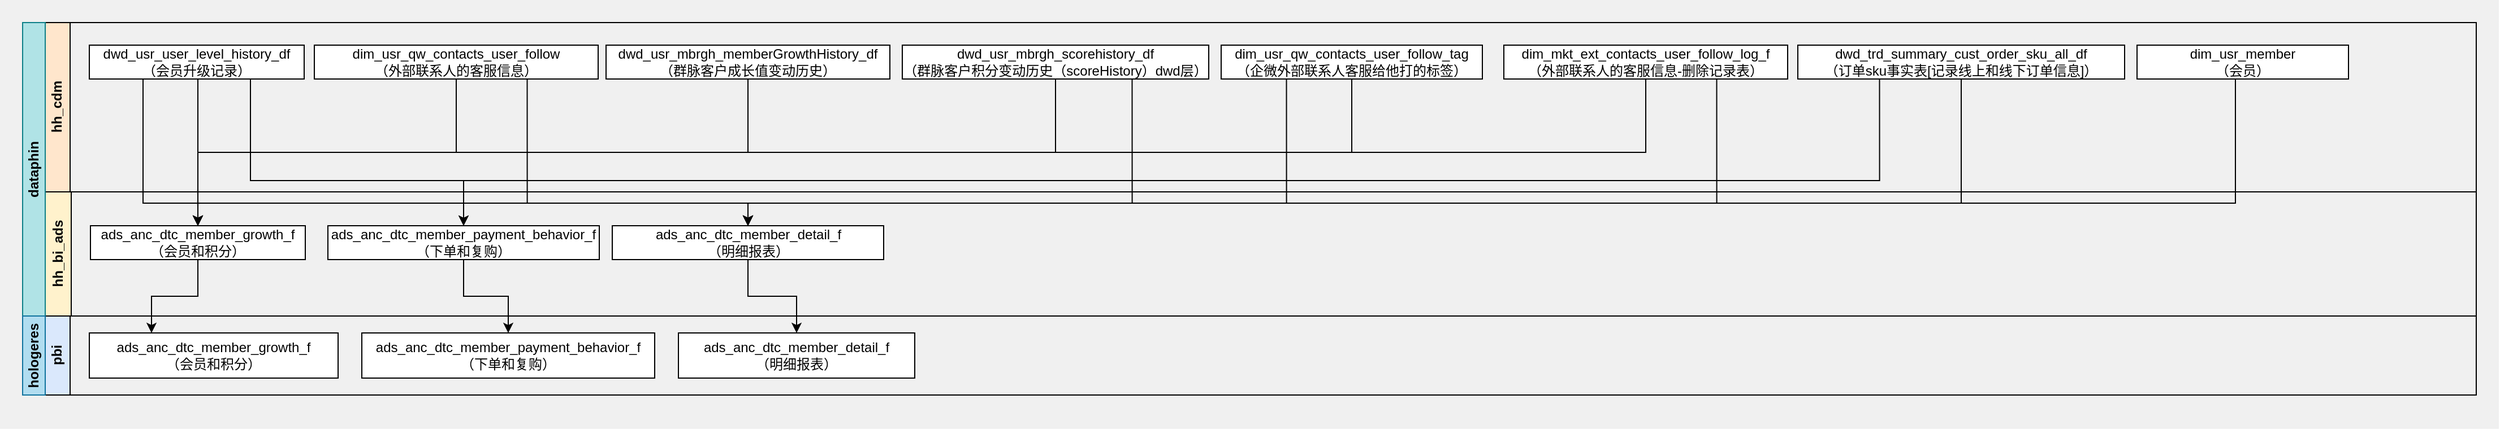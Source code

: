<mxfile version="22.0.8" type="github">
  <diagram name="第 1 页" id="yU0wSqt5xm0Bpv5rsKml">
    <mxGraphModel dx="936" dy="474" grid="1" gridSize="10" guides="1" tooltips="1" connect="1" arrows="1" fold="1" page="1" pageScale="1" pageWidth="827" pageHeight="1169" math="0" shadow="0">
      <root>
        <mxCell id="0" />
        <mxCell id="1" parent="0" />
        <mxCell id="8uCemIRlxo18nO2lsWTb-1" value="" style="rounded=0;whiteSpace=wrap;html=1;fillColor=#F0F0F0;strokeColor=none;" vertex="1" parent="1">
          <mxGeometry x="40" y="40" width="2210" height="380" as="geometry" />
        </mxCell>
        <mxCell id="8uCemIRlxo18nO2lsWTb-2" value="hh_cdm" style="swimlane;horizontal=0;whiteSpace=wrap;html=1;startSize=23;collapsible=0;fillColor=#ffe6cc;strokeColor=default;" vertex="1" parent="1">
          <mxGeometry x="79" y="60" width="2151" height="150" as="geometry" />
        </mxCell>
        <mxCell id="8uCemIRlxo18nO2lsWTb-3" value="dwd_usr_user_level_history_df&lt;br&gt;（会员升级记录）" style="rounded=0;whiteSpace=wrap;html=1;" vertex="1" parent="8uCemIRlxo18nO2lsWTb-2">
          <mxGeometry x="40" y="20" width="190" height="30" as="geometry" />
        </mxCell>
        <mxCell id="8uCemIRlxo18nO2lsWTb-4" value="dim_usr_qw_contacts_user_follow&lt;br&gt;（外部联系人的客服信息）" style="rounded=0;whiteSpace=wrap;html=1;" vertex="1" parent="8uCemIRlxo18nO2lsWTb-2">
          <mxGeometry x="239" y="20" width="251" height="30" as="geometry" />
        </mxCell>
        <mxCell id="8uCemIRlxo18nO2lsWTb-5" value="dwd_usr_mbrgh_scorehistory_df&lt;br&gt;（群脉客户积分变动历史（scoreHistory）dwd层）" style="rounded=0;whiteSpace=wrap;html=1;" vertex="1" parent="8uCemIRlxo18nO2lsWTb-2">
          <mxGeometry x="759" y="20" width="271" height="30" as="geometry" />
        </mxCell>
        <mxCell id="8uCemIRlxo18nO2lsWTb-6" value="dim_mkt_ext_contacts_user_follow_log_f&lt;br&gt;（外部联系人的客服信息-删除记录表）" style="rounded=0;whiteSpace=wrap;html=1;" vertex="1" parent="8uCemIRlxo18nO2lsWTb-2">
          <mxGeometry x="1291" y="20" width="251" height="30" as="geometry" />
        </mxCell>
        <mxCell id="8uCemIRlxo18nO2lsWTb-7" value="dwd_trd_summary_cust_order_sku_all_df&lt;br&gt;（订单sku事实表[记录线上和线下订单信息]）" style="rounded=0;whiteSpace=wrap;html=1;" vertex="1" parent="8uCemIRlxo18nO2lsWTb-2">
          <mxGeometry x="1551" y="20" width="289" height="30" as="geometry" />
        </mxCell>
        <mxCell id="8uCemIRlxo18nO2lsWTb-48" value="dim_usr_member&lt;br&gt;（会员）" style="rounded=0;whiteSpace=wrap;html=1;" vertex="1" parent="8uCemIRlxo18nO2lsWTb-2">
          <mxGeometry x="1851" y="20" width="187" height="30" as="geometry" />
        </mxCell>
        <mxCell id="8uCemIRlxo18nO2lsWTb-9" value="hh_bi_ads" style="swimlane;horizontal=0;whiteSpace=wrap;html=1;startSize=23;collapsible=0;fillColor=#fff2cc;strokeColor=default;" vertex="1" parent="1">
          <mxGeometry x="80" y="210" width="2150" height="110" as="geometry" />
        </mxCell>
        <mxCell id="8uCemIRlxo18nO2lsWTb-10" value="ads_anc_dtc_member_growth_f&lt;br&gt;（会员和积分）" style="rounded=0;whiteSpace=wrap;html=1;" vertex="1" parent="8uCemIRlxo18nO2lsWTb-9">
          <mxGeometry x="40" y="30" width="190" height="30" as="geometry" />
        </mxCell>
        <mxCell id="8uCemIRlxo18nO2lsWTb-11" value="pbi" style="swimlane;horizontal=0;whiteSpace=wrap;html=1;startSize=23;collapsible=0;fillColor=#dae8fc;strokeColor=default;" vertex="1" parent="1">
          <mxGeometry x="79" y="320" width="2151" height="70" as="geometry" />
        </mxCell>
        <mxCell id="8uCemIRlxo18nO2lsWTb-12" value="ads_anc_dtc_member_growth_f&lt;br style=&quot;border-color: var(--border-color);&quot;&gt;（会员和积分）" style="rounded=0;whiteSpace=wrap;html=1;" vertex="1" parent="8uCemIRlxo18nO2lsWTb-11">
          <mxGeometry x="40" y="15" width="220" height="40" as="geometry" />
        </mxCell>
        <mxCell id="8uCemIRlxo18nO2lsWTb-13" value="ads_anc_dtc_member_payment_behavior_f&lt;br style=&quot;border-color: var(--border-color);&quot;&gt;（下单和复购）" style="rounded=0;whiteSpace=wrap;html=1;" vertex="1" parent="8uCemIRlxo18nO2lsWTb-11">
          <mxGeometry x="281" y="15" width="259" height="40" as="geometry" />
        </mxCell>
        <mxCell id="8uCemIRlxo18nO2lsWTb-14" value="ads_anc_dtc_member_detail_f&lt;br style=&quot;border-color: var(--border-color);&quot;&gt;（明细报表）" style="rounded=0;whiteSpace=wrap;html=1;" vertex="1" parent="8uCemIRlxo18nO2lsWTb-11">
          <mxGeometry x="561" y="15" width="209" height="40" as="geometry" />
        </mxCell>
        <mxCell id="8uCemIRlxo18nO2lsWTb-15" value="dataphin" style="rounded=0;whiteSpace=wrap;html=1;horizontal=0;fontStyle=1;fillColor=#b0e3e6;strokeColor=#0e8088;" vertex="1" parent="1">
          <mxGeometry x="60" y="60" width="20" height="260" as="geometry" />
        </mxCell>
        <mxCell id="8uCemIRlxo18nO2lsWTb-41" style="edgeStyle=orthogonalEdgeStyle;rounded=0;orthogonalLoop=1;jettySize=auto;html=1;exitX=0.5;exitY=1;exitDx=0;exitDy=0;entryX=0.5;entryY=0;entryDx=0;entryDy=0;" edge="1" parent="1" source="8uCemIRlxo18nO2lsWTb-18" target="8uCemIRlxo18nO2lsWTb-10">
          <mxGeometry relative="1" as="geometry" />
        </mxCell>
        <mxCell id="8uCemIRlxo18nO2lsWTb-18" value="dwd_usr_mbrgh_memberGrowthHistory_df&lt;br&gt;（群脉客户成长值变动历史）" style="rounded=0;whiteSpace=wrap;html=1;" vertex="1" parent="1">
          <mxGeometry x="576" y="80" width="251" height="30" as="geometry" />
        </mxCell>
        <mxCell id="8uCemIRlxo18nO2lsWTb-43" style="edgeStyle=orthogonalEdgeStyle;rounded=0;orthogonalLoop=1;jettySize=auto;html=1;exitX=0.5;exitY=1;exitDx=0;exitDy=0;entryX=0.5;entryY=0;entryDx=0;entryDy=0;" edge="1" parent="1" source="8uCemIRlxo18nO2lsWTb-22" target="8uCemIRlxo18nO2lsWTb-10">
          <mxGeometry relative="1" as="geometry" />
        </mxCell>
        <mxCell id="8uCemIRlxo18nO2lsWTb-50" style="edgeStyle=orthogonalEdgeStyle;rounded=0;orthogonalLoop=1;jettySize=auto;html=1;exitX=0.25;exitY=1;exitDx=0;exitDy=0;entryX=0.5;entryY=0;entryDx=0;entryDy=0;" edge="1" parent="1" source="8uCemIRlxo18nO2lsWTb-22" target="8uCemIRlxo18nO2lsWTb-30">
          <mxGeometry relative="1" as="geometry">
            <Array as="points">
              <mxPoint x="1178" y="220" />
              <mxPoint x="702" y="220" />
            </Array>
          </mxGeometry>
        </mxCell>
        <mxCell id="8uCemIRlxo18nO2lsWTb-22" value="dim_usr_qw_contacts_user_follow_tag&lt;br&gt;（企微外部联系人客服给他打的标签）" style="rounded=0;whiteSpace=wrap;html=1;" vertex="1" parent="1">
          <mxGeometry x="1120" y="80" width="231" height="30" as="geometry" />
        </mxCell>
        <mxCell id="8uCemIRlxo18nO2lsWTb-26" style="edgeStyle=orthogonalEdgeStyle;rounded=0;orthogonalLoop=1;jettySize=auto;html=1;exitX=0.5;exitY=1;exitDx=0;exitDy=0;entryX=0.5;entryY=0;entryDx=0;entryDy=0;" edge="1" parent="1" source="8uCemIRlxo18nO2lsWTb-27" target="8uCemIRlxo18nO2lsWTb-13">
          <mxGeometry relative="1" as="geometry" />
        </mxCell>
        <mxCell id="8uCemIRlxo18nO2lsWTb-27" value="ads_anc_dtc_member_payment_behavior_f&lt;br&gt;（下单和复购）" style="rounded=0;whiteSpace=wrap;html=1;" vertex="1" parent="1">
          <mxGeometry x="330" y="240" width="240" height="30" as="geometry" />
        </mxCell>
        <mxCell id="8uCemIRlxo18nO2lsWTb-29" style="edgeStyle=orthogonalEdgeStyle;rounded=0;orthogonalLoop=1;jettySize=auto;html=1;exitX=0.5;exitY=1;exitDx=0;exitDy=0;entryX=0.5;entryY=0;entryDx=0;entryDy=0;" edge="1" parent="1" source="8uCemIRlxo18nO2lsWTb-30" target="8uCemIRlxo18nO2lsWTb-14">
          <mxGeometry relative="1" as="geometry" />
        </mxCell>
        <mxCell id="8uCemIRlxo18nO2lsWTb-30" value="ads_anc_dtc_member_detail_f&lt;br&gt;（明细报表）" style="rounded=0;whiteSpace=wrap;html=1;" vertex="1" parent="1">
          <mxGeometry x="581.5" y="240" width="240" height="30" as="geometry" />
        </mxCell>
        <mxCell id="8uCemIRlxo18nO2lsWTb-37" value="hologeres" style="rounded=0;whiteSpace=wrap;html=1;horizontal=0;fontStyle=1;fillColor=#b1ddf0;strokeColor=#10739e;" vertex="1" parent="1">
          <mxGeometry x="60" y="320" width="20" height="70" as="geometry" />
        </mxCell>
        <mxCell id="8uCemIRlxo18nO2lsWTb-38" style="edgeStyle=orthogonalEdgeStyle;rounded=0;orthogonalLoop=1;jettySize=auto;html=1;exitX=0.5;exitY=1;exitDx=0;exitDy=0;entryX=0.25;entryY=0;entryDx=0;entryDy=0;" edge="1" parent="1" source="8uCemIRlxo18nO2lsWTb-10" target="8uCemIRlxo18nO2lsWTb-12">
          <mxGeometry relative="1" as="geometry" />
        </mxCell>
        <mxCell id="8uCemIRlxo18nO2lsWTb-39" style="edgeStyle=orthogonalEdgeStyle;rounded=0;orthogonalLoop=1;jettySize=auto;html=1;exitX=0.5;exitY=1;exitDx=0;exitDy=0;entryX=0.5;entryY=0;entryDx=0;entryDy=0;" edge="1" parent="1" source="8uCemIRlxo18nO2lsWTb-3" target="8uCemIRlxo18nO2lsWTb-10">
          <mxGeometry relative="1" as="geometry">
            <Array as="points">
              <mxPoint x="215" y="110" />
            </Array>
          </mxGeometry>
        </mxCell>
        <mxCell id="8uCemIRlxo18nO2lsWTb-40" style="edgeStyle=orthogonalEdgeStyle;rounded=0;orthogonalLoop=1;jettySize=auto;html=1;exitX=0.5;exitY=1;exitDx=0;exitDy=0;entryX=0.5;entryY=0;entryDx=0;entryDy=0;" edge="1" parent="1" source="8uCemIRlxo18nO2lsWTb-4" target="8uCemIRlxo18nO2lsWTb-10">
          <mxGeometry relative="1" as="geometry" />
        </mxCell>
        <mxCell id="8uCemIRlxo18nO2lsWTb-42" style="edgeStyle=orthogonalEdgeStyle;rounded=0;orthogonalLoop=1;jettySize=auto;html=1;exitX=0.5;exitY=1;exitDx=0;exitDy=0;entryX=0.5;entryY=0;entryDx=0;entryDy=0;" edge="1" parent="1" source="8uCemIRlxo18nO2lsWTb-5" target="8uCemIRlxo18nO2lsWTb-10">
          <mxGeometry relative="1" as="geometry" />
        </mxCell>
        <mxCell id="8uCemIRlxo18nO2lsWTb-44" style="edgeStyle=orthogonalEdgeStyle;rounded=0;orthogonalLoop=1;jettySize=auto;html=1;exitX=0.5;exitY=1;exitDx=0;exitDy=0;entryX=0.5;entryY=0;entryDx=0;entryDy=0;" edge="1" parent="1" source="8uCemIRlxo18nO2lsWTb-6" target="8uCemIRlxo18nO2lsWTb-10">
          <mxGeometry relative="1" as="geometry" />
        </mxCell>
        <mxCell id="8uCemIRlxo18nO2lsWTb-46" style="edgeStyle=orthogonalEdgeStyle;rounded=0;orthogonalLoop=1;jettySize=auto;html=1;exitX=0.75;exitY=1;exitDx=0;exitDy=0;" edge="1" parent="1" source="8uCemIRlxo18nO2lsWTb-3" target="8uCemIRlxo18nO2lsWTb-27">
          <mxGeometry relative="1" as="geometry">
            <Array as="points">
              <mxPoint x="262" y="200" />
              <mxPoint x="450" y="200" />
            </Array>
          </mxGeometry>
        </mxCell>
        <mxCell id="8uCemIRlxo18nO2lsWTb-47" style="edgeStyle=orthogonalEdgeStyle;rounded=0;orthogonalLoop=1;jettySize=auto;html=1;exitX=0.25;exitY=1;exitDx=0;exitDy=0;entryX=0.5;entryY=0;entryDx=0;entryDy=0;" edge="1" parent="1" source="8uCemIRlxo18nO2lsWTb-7" target="8uCemIRlxo18nO2lsWTb-27">
          <mxGeometry relative="1" as="geometry">
            <Array as="points">
              <mxPoint x="1702" y="200" />
              <mxPoint x="450" y="200" />
            </Array>
          </mxGeometry>
        </mxCell>
        <mxCell id="8uCemIRlxo18nO2lsWTb-54" style="edgeStyle=orthogonalEdgeStyle;rounded=0;orthogonalLoop=1;jettySize=auto;html=1;exitX=0.5;exitY=1;exitDx=0;exitDy=0;entryX=0.5;entryY=0;entryDx=0;entryDy=0;" edge="1" parent="1" source="8uCemIRlxo18nO2lsWTb-48" target="8uCemIRlxo18nO2lsWTb-30">
          <mxGeometry relative="1" as="geometry">
            <Array as="points">
              <mxPoint x="2017" y="220" />
              <mxPoint x="702" y="220" />
            </Array>
          </mxGeometry>
        </mxCell>
        <mxCell id="8uCemIRlxo18nO2lsWTb-51" style="edgeStyle=orthogonalEdgeStyle;rounded=0;orthogonalLoop=1;jettySize=auto;html=1;exitX=0.75;exitY=1;exitDx=0;exitDy=0;entryX=0.5;entryY=0;entryDx=0;entryDy=0;" edge="1" parent="1" source="8uCemIRlxo18nO2lsWTb-5" target="8uCemIRlxo18nO2lsWTb-30">
          <mxGeometry relative="1" as="geometry">
            <Array as="points">
              <mxPoint x="1041" y="220" />
              <mxPoint x="702" y="220" />
            </Array>
          </mxGeometry>
        </mxCell>
        <mxCell id="8uCemIRlxo18nO2lsWTb-52" style="edgeStyle=orthogonalEdgeStyle;rounded=0;orthogonalLoop=1;jettySize=auto;html=1;exitX=0.75;exitY=1;exitDx=0;exitDy=0;entryX=0.5;entryY=0;entryDx=0;entryDy=0;" edge="1" parent="1" source="8uCemIRlxo18nO2lsWTb-4" target="8uCemIRlxo18nO2lsWTb-30">
          <mxGeometry relative="1" as="geometry">
            <Array as="points">
              <mxPoint x="506" y="220" />
              <mxPoint x="702" y="220" />
            </Array>
          </mxGeometry>
        </mxCell>
        <mxCell id="8uCemIRlxo18nO2lsWTb-55" style="edgeStyle=orthogonalEdgeStyle;rounded=0;orthogonalLoop=1;jettySize=auto;html=1;exitX=0.75;exitY=1;exitDx=0;exitDy=0;entryX=0.5;entryY=0;entryDx=0;entryDy=0;" edge="1" parent="1" source="8uCemIRlxo18nO2lsWTb-6" target="8uCemIRlxo18nO2lsWTb-30">
          <mxGeometry relative="1" as="geometry">
            <Array as="points">
              <mxPoint x="1558" y="220" />
              <mxPoint x="702" y="220" />
            </Array>
          </mxGeometry>
        </mxCell>
        <mxCell id="8uCemIRlxo18nO2lsWTb-56" style="edgeStyle=orthogonalEdgeStyle;rounded=0;orthogonalLoop=1;jettySize=auto;html=1;exitX=0.25;exitY=1;exitDx=0;exitDy=0;entryX=0.5;entryY=0;entryDx=0;entryDy=0;" edge="1" parent="1" source="8uCemIRlxo18nO2lsWTb-3" target="8uCemIRlxo18nO2lsWTb-30">
          <mxGeometry relative="1" as="geometry">
            <Array as="points">
              <mxPoint x="167" y="220" />
              <mxPoint x="702" y="220" />
            </Array>
          </mxGeometry>
        </mxCell>
        <mxCell id="8uCemIRlxo18nO2lsWTb-57" style="edgeStyle=orthogonalEdgeStyle;rounded=0;orthogonalLoop=1;jettySize=auto;html=1;exitX=0.5;exitY=1;exitDx=0;exitDy=0;entryX=0.5;entryY=0;entryDx=0;entryDy=0;" edge="1" parent="1" source="8uCemIRlxo18nO2lsWTb-7" target="8uCemIRlxo18nO2lsWTb-30">
          <mxGeometry relative="1" as="geometry">
            <Array as="points">
              <mxPoint x="1775" y="220" />
              <mxPoint x="702" y="220" />
            </Array>
          </mxGeometry>
        </mxCell>
      </root>
    </mxGraphModel>
  </diagram>
</mxfile>
